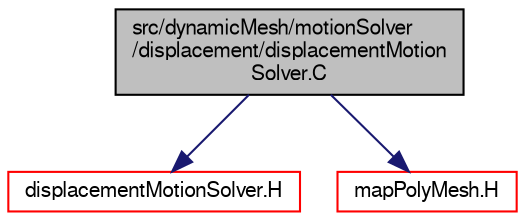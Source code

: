 digraph "src/dynamicMesh/motionSolver/displacement/displacementMotionSolver.C"
{
  bgcolor="transparent";
  edge [fontname="FreeSans",fontsize="10",labelfontname="FreeSans",labelfontsize="10"];
  node [fontname="FreeSans",fontsize="10",shape=record];
  Node0 [label="src/dynamicMesh/motionSolver\l/displacement/displacementMotion\lSolver.C",height=0.2,width=0.4,color="black", fillcolor="grey75", style="filled", fontcolor="black"];
  Node0 -> Node1 [color="midnightblue",fontsize="10",style="solid",fontname="FreeSans"];
  Node1 [label="displacementMotionSolver.H",height=0.2,width=0.4,color="red",URL="$a00620.html"];
  Node0 -> Node283 [color="midnightblue",fontsize="10",style="solid",fontname="FreeSans"];
  Node283 [label="mapPolyMesh.H",height=0.2,width=0.4,color="red",URL="$a11597.html"];
}
